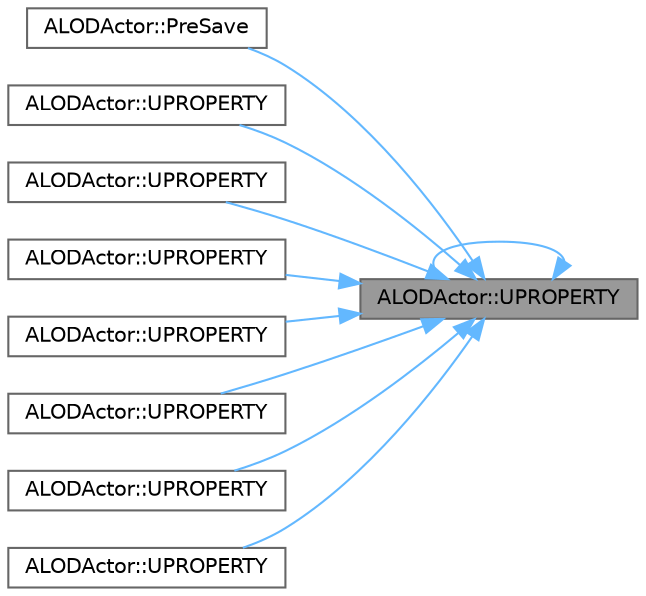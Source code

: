 digraph "ALODActor::UPROPERTY"
{
 // INTERACTIVE_SVG=YES
 // LATEX_PDF_SIZE
  bgcolor="transparent";
  edge [fontname=Helvetica,fontsize=10,labelfontname=Helvetica,labelfontsize=10];
  node [fontname=Helvetica,fontsize=10,shape=box,height=0.2,width=0.4];
  rankdir="RL";
  Node1 [id="Node000001",label="ALODActor::UPROPERTY",height=0.2,width=0.4,color="gray40", fillcolor="grey60", style="filled", fontcolor="black",tooltip=" "];
  Node1 -> Node2 [id="edge1_Node000001_Node000002",dir="back",color="steelblue1",style="solid",tooltip=" "];
  Node2 [id="Node000002",label="ALODActor::PreSave",height=0.2,width=0.4,color="grey40", fillcolor="white", style="filled",URL="$d0/d54/classALODActor.html#abb759913799a08df7c511834b9d24b6f",tooltip=" "];
  Node1 -> Node3 [id="edge2_Node000001_Node000003",dir="back",color="steelblue1",style="solid",tooltip=" "];
  Node3 [id="Node000003",label="ALODActor::UPROPERTY",height=0.2,width=0.4,color="grey40", fillcolor="white", style="filled",URL="$d0/d54/classALODActor.html#a9889cac9e19ef16605aec0cee18baaac",tooltip="what distance do you want this to show up instead of SubActors"];
  Node1 -> Node4 [id="edge3_Node000001_Node000004",dir="back",color="steelblue1",style="solid",tooltip=" "];
  Node4 [id="Node000004",label="ALODActor::UPROPERTY",height=0.2,width=0.4,color="grey40", fillcolor="white", style="filled",URL="$d0/d54/classALODActor.html#a7d9ee54204b6fd05c111ead7319ac5de",tooltip="The key used to validate this actor against the proxy."];
  Node1 -> Node5 [id="edge4_Node000001_Node000005",dir="back",color="steelblue1",style="solid",tooltip=" "];
  Node5 [id="Node000005",label="ALODActor::UPROPERTY",height=0.2,width=0.4,color="grey40", fillcolor="white", style="filled",URL="$d0/d54/classALODActor.html#ad13065096629ddd8bf853397c4a95a10",tooltip="The hierarchy level of this actor; the first tier of HLOD is level 1, the second tier is level 2 and ..."];
  Node1 -> Node6 [id="edge5_Node000001_Node000006",dir="back",color="steelblue1",style="solid",tooltip=" "];
  Node6 [id="Node000006",label="ALODActor::UPROPERTY",height=0.2,width=0.4,color="grey40", fillcolor="white", style="filled",URL="$d0/d54/classALODActor.html#a87f48730087f9cfe63b0e42f2296cffd",tooltip=" "];
  Node1 -> Node7 [id="edge6_Node000001_Node000007",dir="back",color="steelblue1",style="solid",tooltip=" "];
  Node7 [id="Node000007",label="ALODActor::UPROPERTY",height=0.2,width=0.4,color="grey40", fillcolor="white", style="filled",URL="$d0/d54/classALODActor.html#a2af0251b06d7a752b7ed0c9dad3a403e",tooltip="Imposters to be rendered as instanced static meshes."];
  Node1 -> Node8 [id="edge7_Node000001_Node000008",dir="back",color="steelblue1",style="solid",tooltip=" "];
  Node8 [id="Node000008",label="ALODActor::UPROPERTY",height=0.2,width=0.4,color="grey40", fillcolor="white", style="filled",URL="$d0/d54/classALODActor.html#a23b92f96cdd32fdca82b09d22808083e",tooltip="The mesh proxy used to display this LOD."];
  Node1 -> Node1 [id="edge8_Node000001_Node000001",dir="back",color="steelblue1",style="solid",tooltip=" "];
  Node1 -> Node9 [id="edge9_Node000001_Node000009",dir="back",color="steelblue1",style="solid",tooltip=" "];
  Node9 [id="Node000009",label="ALODActor::UPROPERTY",height=0.2,width=0.4,color="grey40", fillcolor="white", style="filled",URL="$d0/d54/classALODActor.html#a04d0d89eefa6e527529ea9ac7c6bcb90",tooltip=" "];
}
